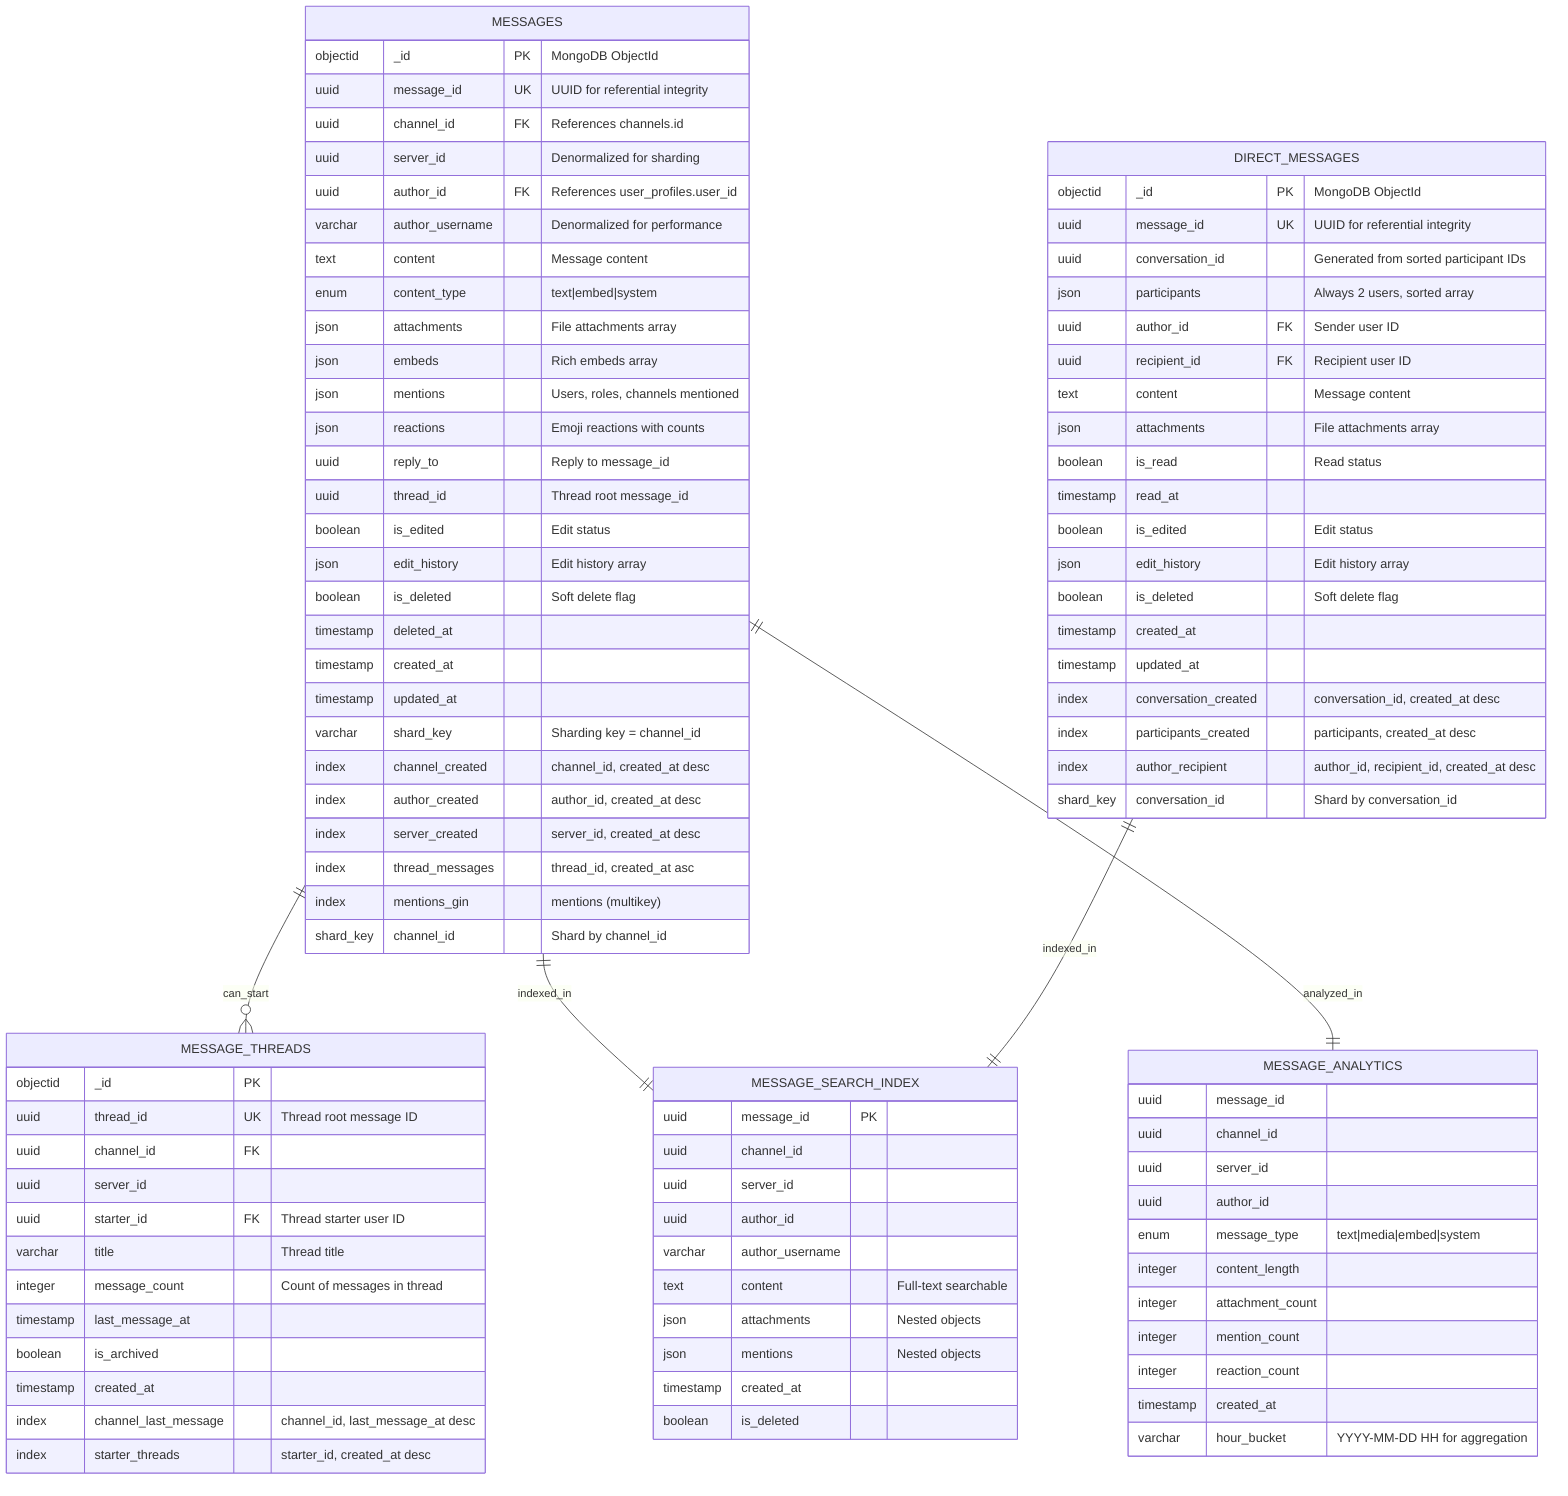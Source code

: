 erDiagram
    MESSAGES {
        objectid _id PK "MongoDB ObjectId"
        uuid message_id UK "UUID for referential integrity"
        uuid channel_id FK "References channels.id"
        uuid server_id "Denormalized for sharding"
        uuid author_id FK "References user_profiles.user_id"
        varchar author_username "Denormalized for performance"
        text content "Message content"
        enum content_type "text|embed|system"
        json attachments "File attachments array"
        json embeds "Rich embeds array"
        json mentions "Users, roles, channels mentioned"
        json reactions "Emoji reactions with counts"
        uuid reply_to "Reply to message_id"
        uuid thread_id "Thread root message_id"
        boolean is_edited "Edit status"
        json edit_history "Edit history array"
        boolean is_deleted "Soft delete flag"
        timestamp deleted_at
        timestamp created_at
        timestamp updated_at
        varchar shard_key "Sharding key = channel_id"
    }
    
    DIRECT_MESSAGES {
        objectid _id PK "MongoDB ObjectId"
        uuid message_id UK "UUID for referential integrity"
        uuid conversation_id "Generated from sorted participant IDs"
        json participants "Always 2 users, sorted array"
        uuid author_id FK "Sender user ID"
        uuid recipient_id FK "Recipient user ID"
        text content "Message content"
        json attachments "File attachments array"
        boolean is_read "Read status"
        timestamp read_at
        boolean is_edited "Edit status"
        json edit_history "Edit history array"
        boolean is_deleted "Soft delete flag"
        timestamp created_at
        timestamp updated_at
    }
    
    MESSAGE_THREADS {
        objectid _id PK
        uuid thread_id UK "Thread root message ID"
        uuid channel_id FK
        uuid server_id
        uuid starter_id FK "Thread starter user ID"
        varchar title "Thread title"
        integer message_count "Count of messages in thread"
        timestamp last_message_at
        boolean is_archived
        timestamp created_at
    }
    
    %% Read Models (Elasticsearch)
    MESSAGE_SEARCH_INDEX {
        uuid message_id PK
        uuid channel_id
        uuid server_id
        uuid author_id
        varchar author_username
        text content "Full-text searchable"
        json attachments "Nested objects"
        json mentions "Nested objects"
        timestamp created_at
        boolean is_deleted
    }
    
    %% Analytics (ClickHouse)
    MESSAGE_ANALYTICS {
        uuid message_id
        uuid channel_id
        uuid server_id
        uuid author_id
        enum message_type "text|media|embed|system"
        integer content_length
        integer attachment_count
        integer mention_count
        integer reaction_count
        timestamp created_at
        varchar hour_bucket "YYYY-MM-DD HH for aggregation"
    }
    
    %% Relationships (Conceptual in MongoDB)
    MESSAGES ||--o{ MESSAGE_THREADS : "can_start"
    MESSAGES ||--|| MESSAGE_SEARCH_INDEX : "indexed_in"
    MESSAGES ||--|| MESSAGE_ANALYTICS : "analyzed_in"
    DIRECT_MESSAGES ||--|| MESSAGE_SEARCH_INDEX : "indexed_in"
    
    %% MongoDB Indexes
    MESSAGES {
        index channel_created "channel_id, created_at desc"
        index author_created "author_id, created_at desc" 
        index server_created "server_id, created_at desc"
        index thread_messages "thread_id, created_at asc"
        index mentions_gin "mentions (multikey)"
        shard_key channel_id "Shard by channel_id"
    }
    
    DIRECT_MESSAGES {
        index conversation_created "conversation_id, created_at desc"
        index participants_created "participants, created_at desc"
        index author_recipient "author_id, recipient_id, created_at desc"
        shard_key conversation_id "Shard by conversation_id"
    }
    
    MESSAGE_THREADS {
        index channel_last_message "channel_id, last_message_at desc"
        index starter_threads "starter_id, created_at desc"
    }